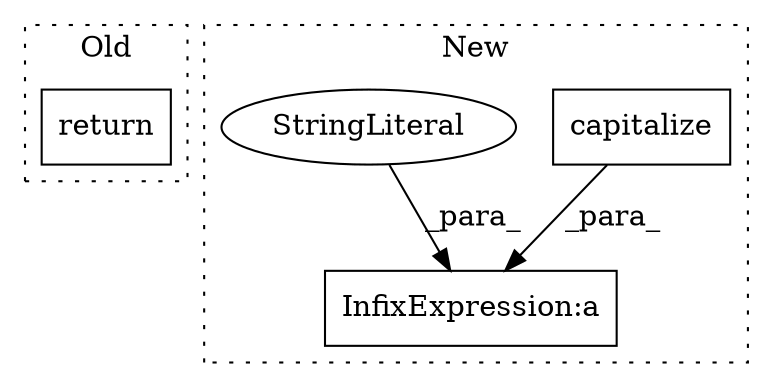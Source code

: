 digraph G {
subgraph cluster0 {
1 [label="return" a="41" s="3966" l="7" shape="box"];
label = "Old";
style="dotted";
}
subgraph cluster1 {
2 [label="capitalize" a="32" s="4910" l="12" shape="box"];
3 [label="InfixExpression:a" a="27" s="4845" l="10" shape="box"];
4 [label="StringLiteral" a="45" s="4801" l="44" shape="ellipse"];
label = "New";
style="dotted";
}
2 -> 3 [label="_para_"];
4 -> 3 [label="_para_"];
}